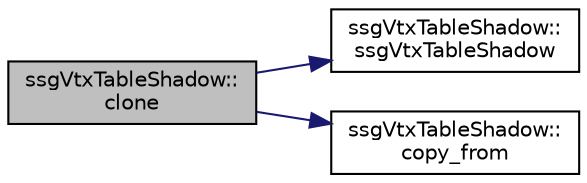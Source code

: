 digraph "ssgVtxTableShadow::clone"
{
  edge [fontname="Helvetica",fontsize="10",labelfontname="Helvetica",labelfontsize="10"];
  node [fontname="Helvetica",fontsize="10",shape=record];
  rankdir="LR";
  Node1 [label="ssgVtxTableShadow::\lclone",height=0.2,width=0.4,color="black", fillcolor="grey75", style="filled", fontcolor="black"];
  Node1 -> Node2 [color="midnightblue",fontsize="10",style="solid",fontname="Helvetica"];
  Node2 [label="ssgVtxTableShadow::\lssgVtxTableShadow",height=0.2,width=0.4,color="black", fillcolor="white", style="filled",URL="$classssg_vtx_table_shadow.html#afd3ffc092f9459003a86c8afb86c9be9"];
  Node1 -> Node3 [color="midnightblue",fontsize="10",style="solid",fontname="Helvetica"];
  Node3 [label="ssgVtxTableShadow::\lcopy_from",height=0.2,width=0.4,color="black", fillcolor="white", style="filled",URL="$classssg_vtx_table_shadow.html#a67383d5a2c7f8191844c25704b4063d6"];
}
